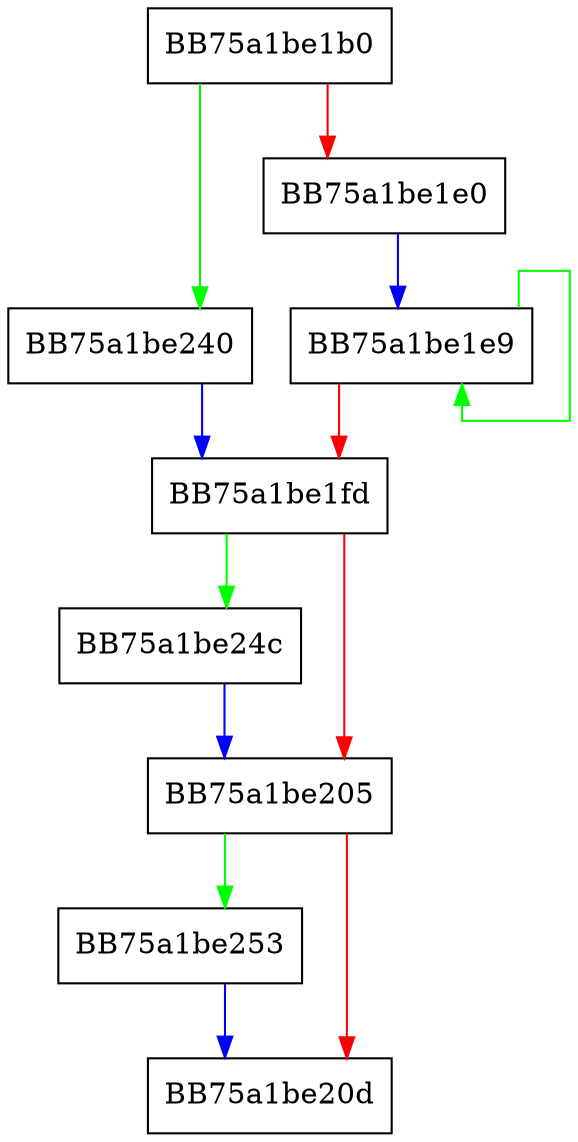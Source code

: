 digraph RpfAPI_SHA1Buffer {
  node [shape="box"];
  graph [splines=ortho];
  BB75a1be1b0 -> BB75a1be240 [color="green"];
  BB75a1be1b0 -> BB75a1be1e0 [color="red"];
  BB75a1be1e0 -> BB75a1be1e9 [color="blue"];
  BB75a1be1e9 -> BB75a1be1e9 [color="green"];
  BB75a1be1e9 -> BB75a1be1fd [color="red"];
  BB75a1be1fd -> BB75a1be24c [color="green"];
  BB75a1be1fd -> BB75a1be205 [color="red"];
  BB75a1be205 -> BB75a1be253 [color="green"];
  BB75a1be205 -> BB75a1be20d [color="red"];
  BB75a1be240 -> BB75a1be1fd [color="blue"];
  BB75a1be24c -> BB75a1be205 [color="blue"];
  BB75a1be253 -> BB75a1be20d [color="blue"];
}